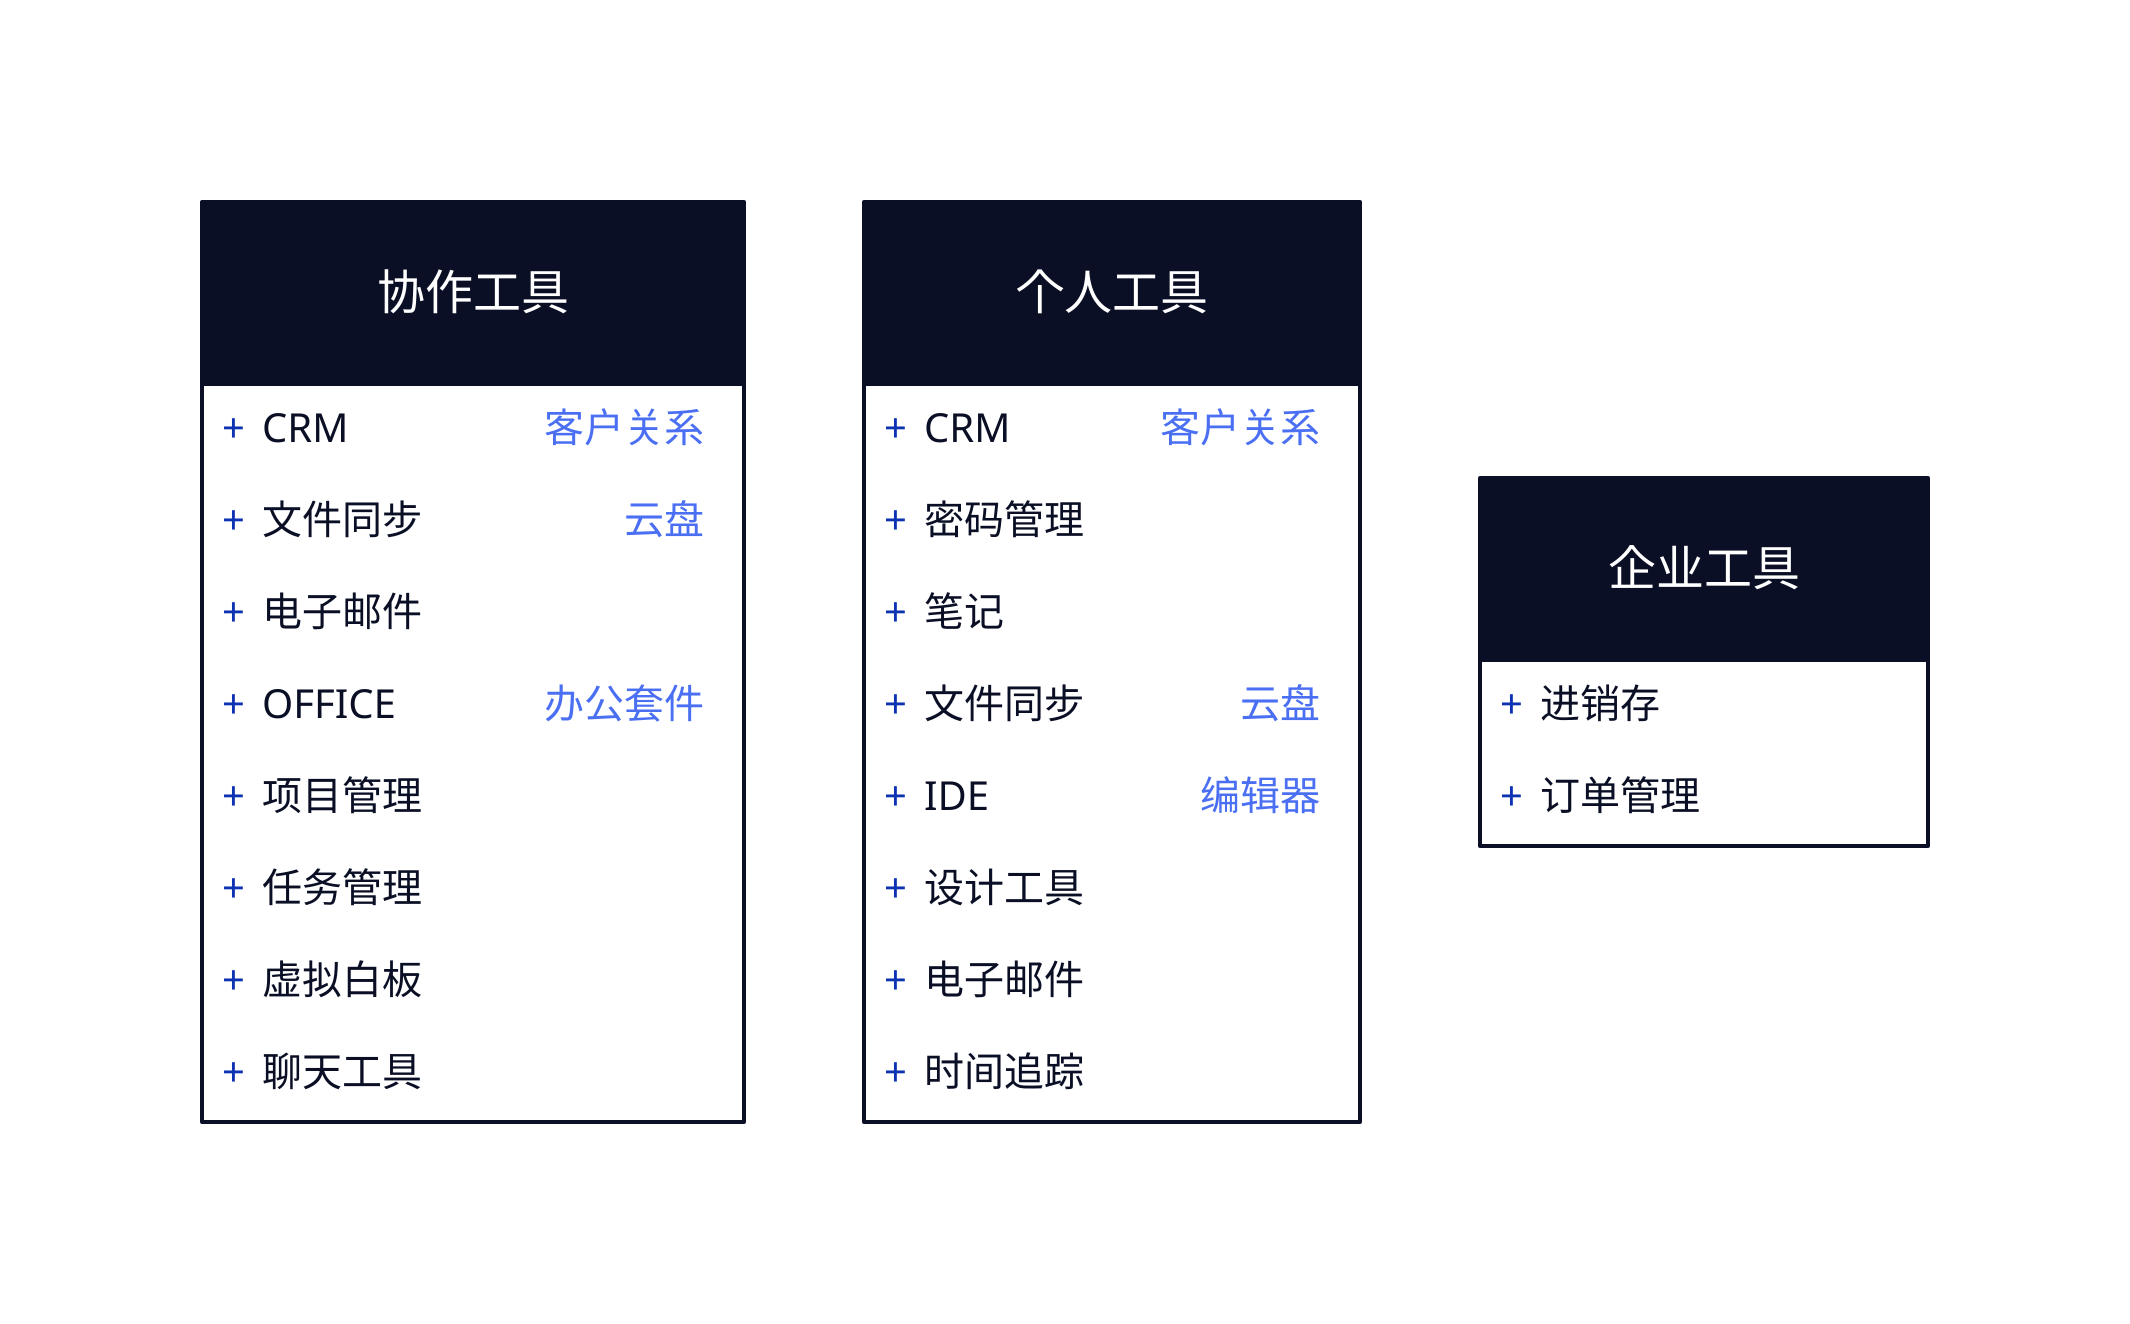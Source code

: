 协作工具: {
  shape: class

  CRM: "客户关系"
  文件同步: "云盘"
  电子邮件
  OFFICE: "办公套件"
  项目管理
  任务管理
  虚拟白板
  聊天工具
}

个人工具: {
  shape: class

  CRM: "客户关系"
  密码管理
  笔记
  文件同步: "云盘"
  IDE: "编辑器"
  设计工具
  电子邮件
  时间追踪
}

企业工具: {
  shape: class

  进销存
  订单管理
}
